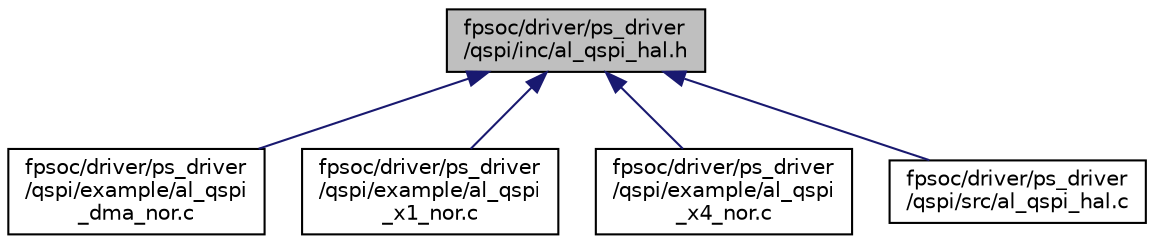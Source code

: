 digraph "fpsoc/driver/ps_driver/qspi/inc/al_qspi_hal.h"
{
  edge [fontname="Helvetica",fontsize="10",labelfontname="Helvetica",labelfontsize="10"];
  node [fontname="Helvetica",fontsize="10",shape=record];
  Node5 [label="fpsoc/driver/ps_driver\l/qspi/inc/al_qspi_hal.h",height=0.2,width=0.4,color="black", fillcolor="grey75", style="filled", fontcolor="black"];
  Node5 -> Node6 [dir="back",color="midnightblue",fontsize="10",style="solid",fontname="Helvetica"];
  Node6 [label="fpsoc/driver/ps_driver\l/qspi/example/al_qspi\l_dma_nor.c",height=0.2,width=0.4,color="black", fillcolor="white", style="filled",URL="$al__qspi__dma__nor_8c.html",tooltip="qspi dma nor example "];
  Node5 -> Node7 [dir="back",color="midnightblue",fontsize="10",style="solid",fontname="Helvetica"];
  Node7 [label="fpsoc/driver/ps_driver\l/qspi/example/al_qspi\l_x1_nor.c",height=0.2,width=0.4,color="black", fillcolor="white", style="filled",URL="$al__qspi__x1__nor_8c.html",tooltip="qspi x1 nor example "];
  Node5 -> Node8 [dir="back",color="midnightblue",fontsize="10",style="solid",fontname="Helvetica"];
  Node8 [label="fpsoc/driver/ps_driver\l/qspi/example/al_qspi\l_x4_nor.c",height=0.2,width=0.4,color="black", fillcolor="white", style="filled",URL="$al__qspi__x4__nor_8c.html",tooltip="qspi x4 nor example "];
  Node5 -> Node9 [dir="back",color="midnightblue",fontsize="10",style="solid",fontname="Helvetica"];
  Node9 [label="fpsoc/driver/ps_driver\l/qspi/src/al_qspi_hal.c",height=0.2,width=0.4,color="black", fillcolor="white", style="filled",URL="$al__qspi__hal_8c.html"];
}
